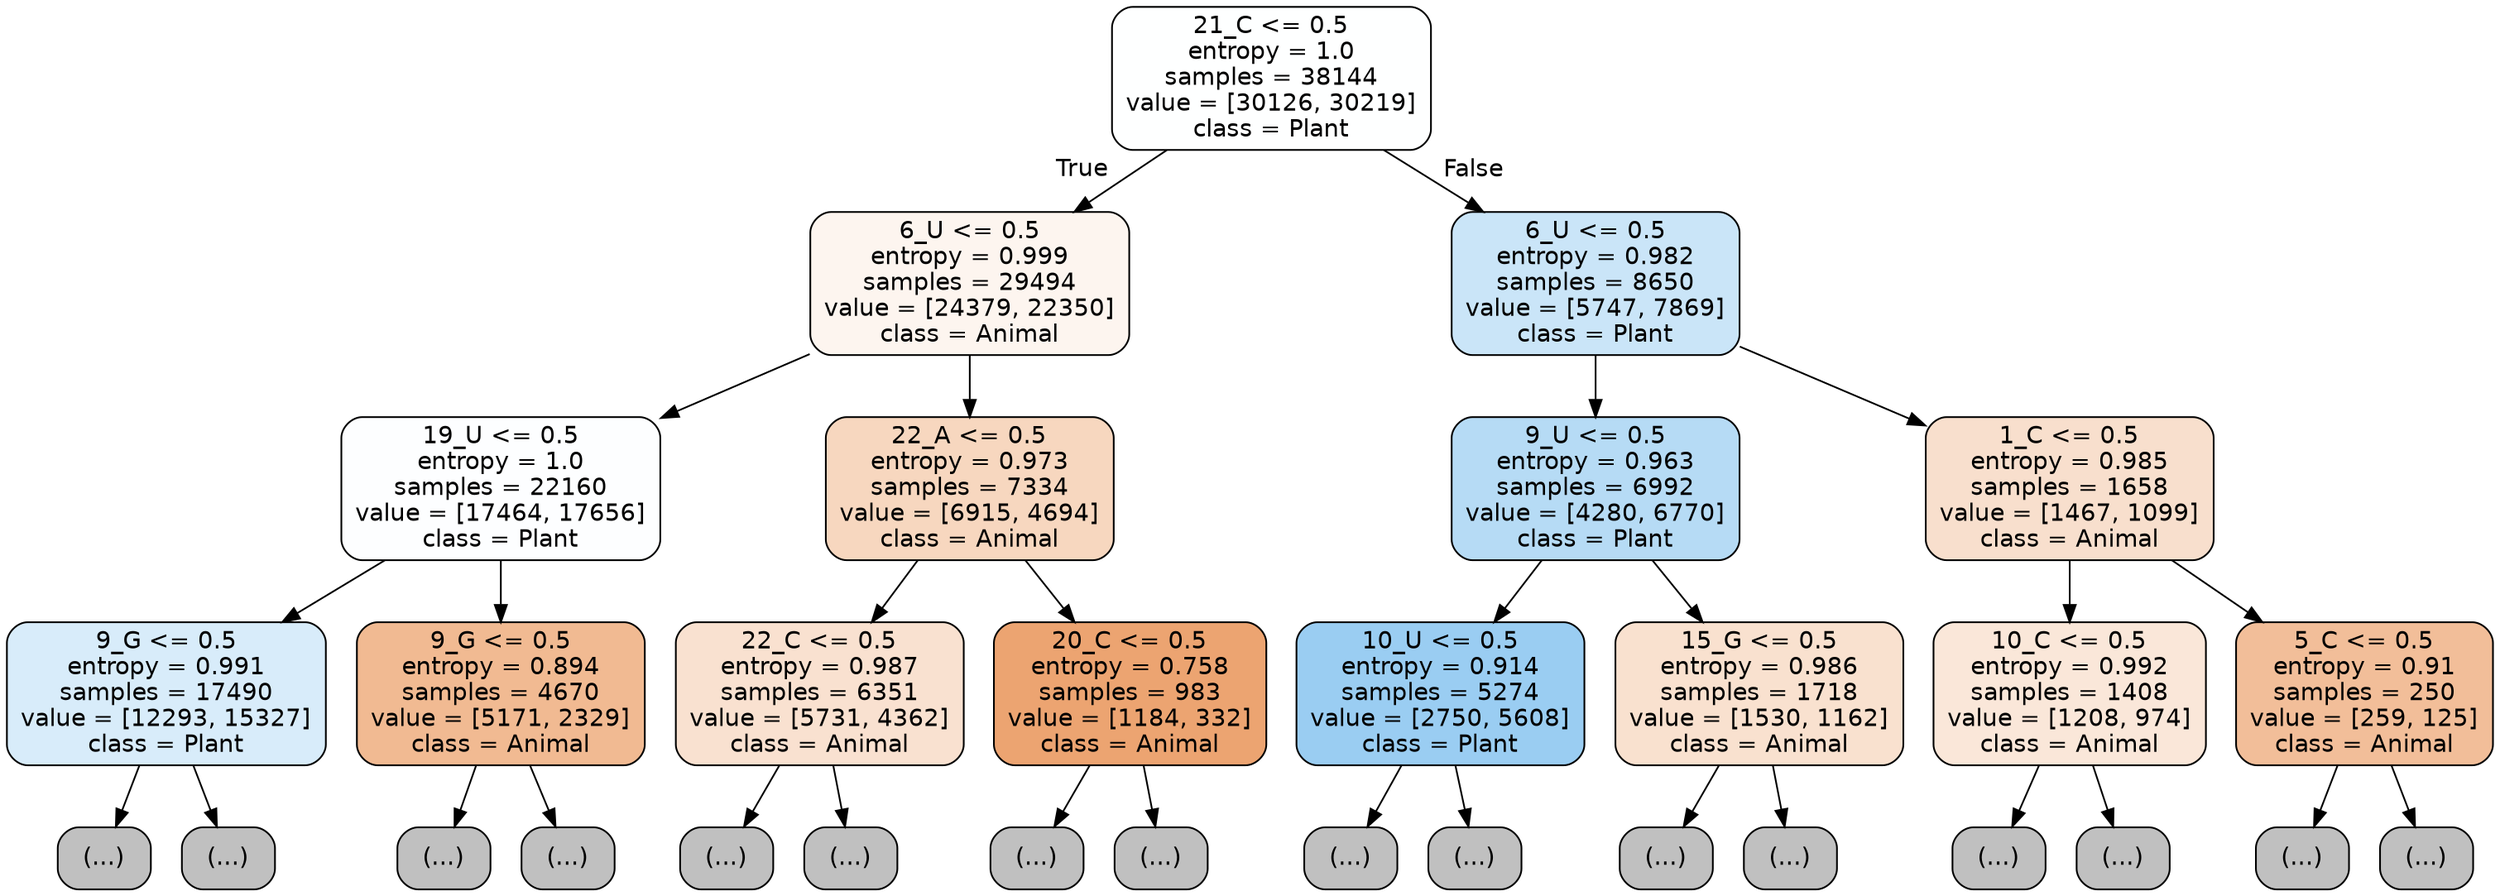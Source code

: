 digraph Tree {
node [shape=box, style="filled, rounded", color="black", fontname="helvetica"] ;
edge [fontname="helvetica"] ;
0 [label="21_C <= 0.5\nentropy = 1.0\nsamples = 38144\nvalue = [30126, 30219]\nclass = Plant", fillcolor="#feffff"] ;
1 [label="6_U <= 0.5\nentropy = 0.999\nsamples = 29494\nvalue = [24379, 22350]\nclass = Animal", fillcolor="#fdf5ef"] ;
0 -> 1 [labeldistance=2.5, labelangle=45, headlabel="True"] ;
2 [label="19_U <= 0.5\nentropy = 1.0\nsamples = 22160\nvalue = [17464, 17656]\nclass = Plant", fillcolor="#fdfeff"] ;
1 -> 2 ;
3 [label="9_G <= 0.5\nentropy = 0.991\nsamples = 17490\nvalue = [12293, 15327]\nclass = Plant", fillcolor="#d8ecfa"] ;
2 -> 3 ;
4 [label="(...)", fillcolor="#C0C0C0"] ;
3 -> 4 ;
5423 [label="(...)", fillcolor="#C0C0C0"] ;
3 -> 5423 ;
7396 [label="9_G <= 0.5\nentropy = 0.894\nsamples = 4670\nvalue = [5171, 2329]\nclass = Animal", fillcolor="#f1ba92"] ;
2 -> 7396 ;
7397 [label="(...)", fillcolor="#C0C0C0"] ;
7396 -> 7397 ;
9198 [label="(...)", fillcolor="#C0C0C0"] ;
7396 -> 9198 ;
9887 [label="22_A <= 0.5\nentropy = 0.973\nsamples = 7334\nvalue = [6915, 4694]\nclass = Animal", fillcolor="#f7d7bf"] ;
1 -> 9887 ;
9888 [label="22_C <= 0.5\nentropy = 0.987\nsamples = 6351\nvalue = [5731, 4362]\nclass = Animal", fillcolor="#f9e1d0"] ;
9887 -> 9888 ;
9889 [label="(...)", fillcolor="#C0C0C0"] ;
9888 -> 9889 ;
12808 [label="(...)", fillcolor="#C0C0C0"] ;
9888 -> 12808 ;
13169 [label="20_C <= 0.5\nentropy = 0.758\nsamples = 983\nvalue = [1184, 332]\nclass = Animal", fillcolor="#eca471"] ;
9887 -> 13169 ;
13170 [label="(...)", fillcolor="#C0C0C0"] ;
13169 -> 13170 ;
13481 [label="(...)", fillcolor="#C0C0C0"] ;
13169 -> 13481 ;
13556 [label="6_U <= 0.5\nentropy = 0.982\nsamples = 8650\nvalue = [5747, 7869]\nclass = Plant", fillcolor="#cae5f8"] ;
0 -> 13556 [labeldistance=2.5, labelangle=-45, headlabel="False"] ;
13557 [label="9_U <= 0.5\nentropy = 0.963\nsamples = 6992\nvalue = [4280, 6770]\nclass = Plant", fillcolor="#b6dbf5"] ;
13556 -> 13557 ;
13558 [label="10_U <= 0.5\nentropy = 0.914\nsamples = 5274\nvalue = [2750, 5608]\nclass = Plant", fillcolor="#9acdf2"] ;
13557 -> 13558 ;
13559 [label="(...)", fillcolor="#C0C0C0"] ;
13558 -> 13559 ;
15014 [label="(...)", fillcolor="#C0C0C0"] ;
13558 -> 15014 ;
15531 [label="15_G <= 0.5\nentropy = 0.986\nsamples = 1718\nvalue = [1530, 1162]\nclass = Animal", fillcolor="#f9e1cf"] ;
13557 -> 15531 ;
15532 [label="(...)", fillcolor="#C0C0C0"] ;
15531 -> 15532 ;
16103 [label="(...)", fillcolor="#C0C0C0"] ;
15531 -> 16103 ;
16288 [label="1_C <= 0.5\nentropy = 0.985\nsamples = 1658\nvalue = [1467, 1099]\nclass = Animal", fillcolor="#f8dfcd"] ;
13556 -> 16288 ;
16289 [label="10_C <= 0.5\nentropy = 0.992\nsamples = 1408\nvalue = [1208, 974]\nclass = Animal", fillcolor="#fae7d9"] ;
16288 -> 16289 ;
16290 [label="(...)", fillcolor="#C0C0C0"] ;
16289 -> 16290 ;
16911 [label="(...)", fillcolor="#C0C0C0"] ;
16289 -> 16911 ;
17072 [label="5_C <= 0.5\nentropy = 0.91\nsamples = 250\nvalue = [259, 125]\nclass = Animal", fillcolor="#f2be99"] ;
16288 -> 17072 ;
17073 [label="(...)", fillcolor="#C0C0C0"] ;
17072 -> 17073 ;
17196 [label="(...)", fillcolor="#C0C0C0"] ;
17072 -> 17196 ;
}